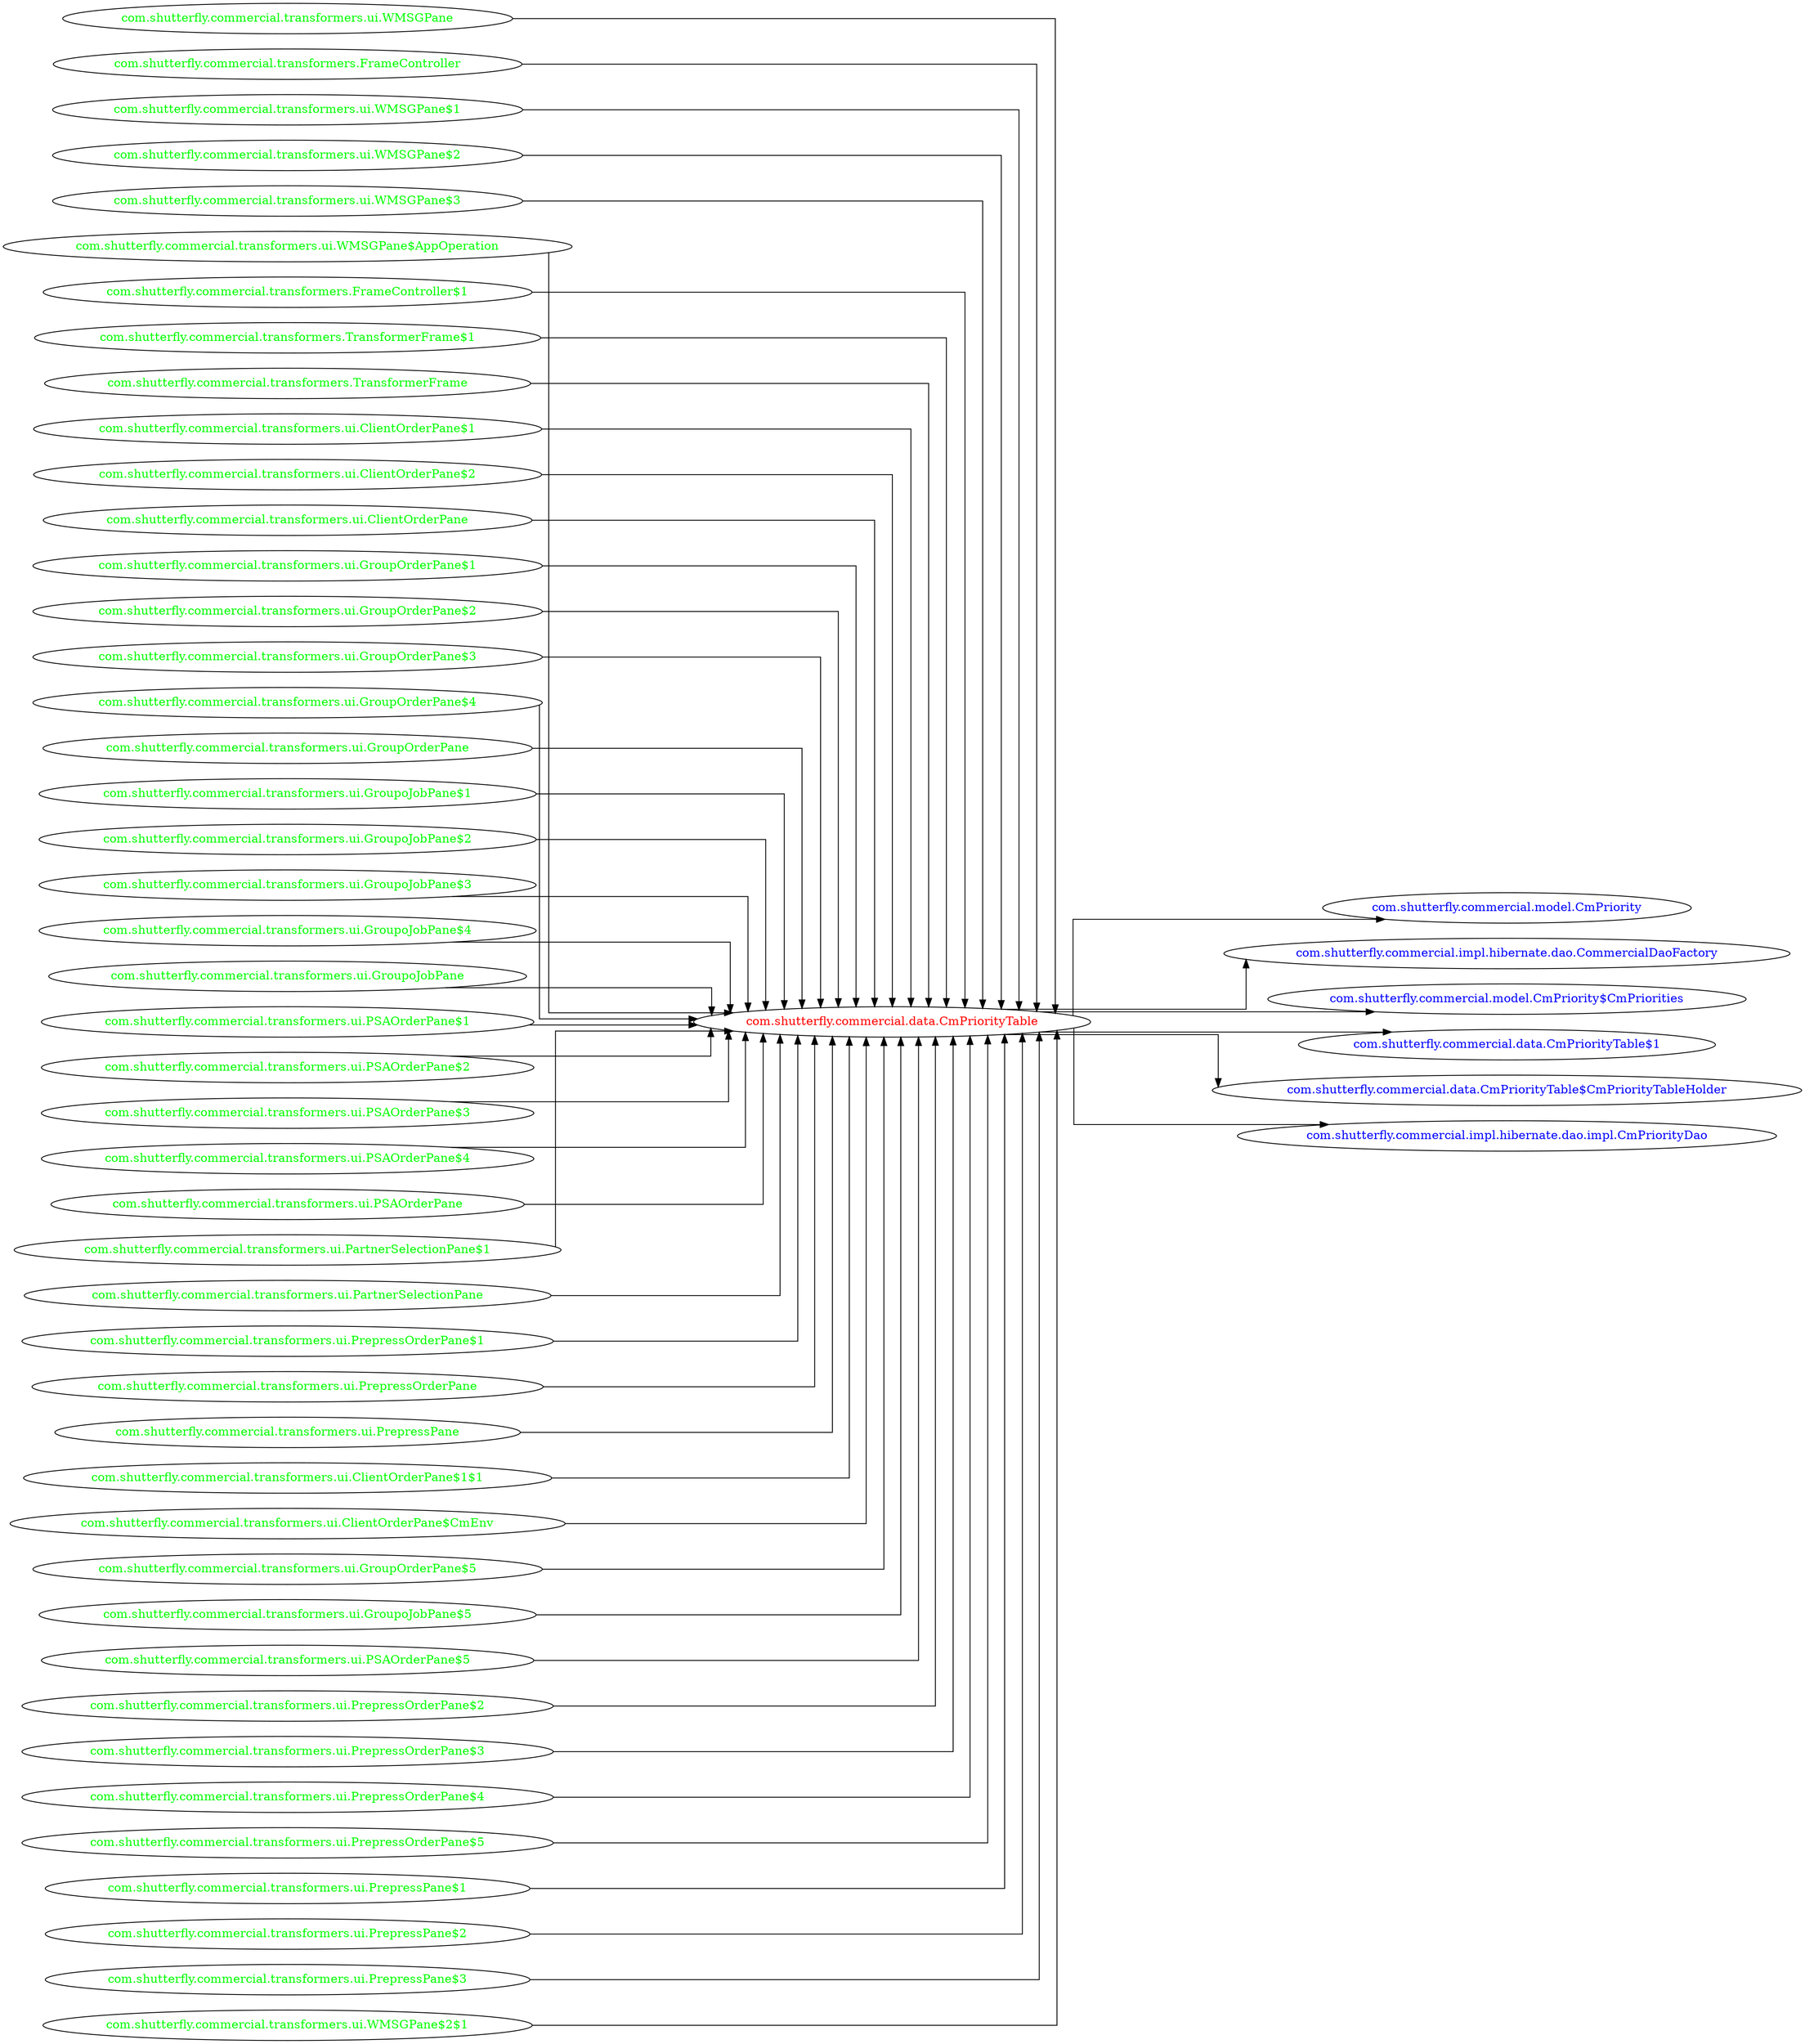 digraph dependencyGraph {
 concentrate=true;
 ranksep="2.0";
 rankdir="LR"; 
 splines="ortho";
"com.shutterfly.commercial.data.CmPriorityTable" [fontcolor="red"];
"com.shutterfly.commercial.model.CmPriority" [ fontcolor="blue" ];
"com.shutterfly.commercial.data.CmPriorityTable"->"com.shutterfly.commercial.model.CmPriority";
"com.shutterfly.commercial.impl.hibernate.dao.CommercialDaoFactory" [ fontcolor="blue" ];
"com.shutterfly.commercial.data.CmPriorityTable"->"com.shutterfly.commercial.impl.hibernate.dao.CommercialDaoFactory";
"com.shutterfly.commercial.model.CmPriority$CmPriorities" [ fontcolor="blue" ];
"com.shutterfly.commercial.data.CmPriorityTable"->"com.shutterfly.commercial.model.CmPriority$CmPriorities";
"com.shutterfly.commercial.data.CmPriorityTable$1" [ fontcolor="blue" ];
"com.shutterfly.commercial.data.CmPriorityTable"->"com.shutterfly.commercial.data.CmPriorityTable$1";
"com.shutterfly.commercial.data.CmPriorityTable$CmPriorityTableHolder" [ fontcolor="blue" ];
"com.shutterfly.commercial.data.CmPriorityTable"->"com.shutterfly.commercial.data.CmPriorityTable$CmPriorityTableHolder";
"com.shutterfly.commercial.impl.hibernate.dao.impl.CmPriorityDao" [ fontcolor="blue" ];
"com.shutterfly.commercial.data.CmPriorityTable"->"com.shutterfly.commercial.impl.hibernate.dao.impl.CmPriorityDao";
"com.shutterfly.commercial.transformers.ui.WMSGPane" [ fontcolor="green" ];
"com.shutterfly.commercial.transformers.ui.WMSGPane"->"com.shutterfly.commercial.data.CmPriorityTable";
"com.shutterfly.commercial.transformers.FrameController" [ fontcolor="green" ];
"com.shutterfly.commercial.transformers.FrameController"->"com.shutterfly.commercial.data.CmPriorityTable";
"com.shutterfly.commercial.transformers.ui.WMSGPane$1" [ fontcolor="green" ];
"com.shutterfly.commercial.transformers.ui.WMSGPane$1"->"com.shutterfly.commercial.data.CmPriorityTable";
"com.shutterfly.commercial.transformers.ui.WMSGPane$2" [ fontcolor="green" ];
"com.shutterfly.commercial.transformers.ui.WMSGPane$2"->"com.shutterfly.commercial.data.CmPriorityTable";
"com.shutterfly.commercial.transformers.ui.WMSGPane$3" [ fontcolor="green" ];
"com.shutterfly.commercial.transformers.ui.WMSGPane$3"->"com.shutterfly.commercial.data.CmPriorityTable";
"com.shutterfly.commercial.transformers.ui.WMSGPane$AppOperation" [ fontcolor="green" ];
"com.shutterfly.commercial.transformers.ui.WMSGPane$AppOperation"->"com.shutterfly.commercial.data.CmPriorityTable";
"com.shutterfly.commercial.transformers.FrameController$1" [ fontcolor="green" ];
"com.shutterfly.commercial.transformers.FrameController$1"->"com.shutterfly.commercial.data.CmPriorityTable";
"com.shutterfly.commercial.transformers.TransformerFrame$1" [ fontcolor="green" ];
"com.shutterfly.commercial.transformers.TransformerFrame$1"->"com.shutterfly.commercial.data.CmPriorityTable";
"com.shutterfly.commercial.transformers.TransformerFrame" [ fontcolor="green" ];
"com.shutterfly.commercial.transformers.TransformerFrame"->"com.shutterfly.commercial.data.CmPriorityTable";
"com.shutterfly.commercial.transformers.ui.ClientOrderPane$1" [ fontcolor="green" ];
"com.shutterfly.commercial.transformers.ui.ClientOrderPane$1"->"com.shutterfly.commercial.data.CmPriorityTable";
"com.shutterfly.commercial.transformers.ui.ClientOrderPane$2" [ fontcolor="green" ];
"com.shutterfly.commercial.transformers.ui.ClientOrderPane$2"->"com.shutterfly.commercial.data.CmPriorityTable";
"com.shutterfly.commercial.transformers.ui.ClientOrderPane" [ fontcolor="green" ];
"com.shutterfly.commercial.transformers.ui.ClientOrderPane"->"com.shutterfly.commercial.data.CmPriorityTable";
"com.shutterfly.commercial.transformers.ui.GroupOrderPane$1" [ fontcolor="green" ];
"com.shutterfly.commercial.transformers.ui.GroupOrderPane$1"->"com.shutterfly.commercial.data.CmPriorityTable";
"com.shutterfly.commercial.transformers.ui.GroupOrderPane$2" [ fontcolor="green" ];
"com.shutterfly.commercial.transformers.ui.GroupOrderPane$2"->"com.shutterfly.commercial.data.CmPriorityTable";
"com.shutterfly.commercial.transformers.ui.GroupOrderPane$3" [ fontcolor="green" ];
"com.shutterfly.commercial.transformers.ui.GroupOrderPane$3"->"com.shutterfly.commercial.data.CmPriorityTable";
"com.shutterfly.commercial.transformers.ui.GroupOrderPane$4" [ fontcolor="green" ];
"com.shutterfly.commercial.transformers.ui.GroupOrderPane$4"->"com.shutterfly.commercial.data.CmPriorityTable";
"com.shutterfly.commercial.transformers.ui.GroupOrderPane" [ fontcolor="green" ];
"com.shutterfly.commercial.transformers.ui.GroupOrderPane"->"com.shutterfly.commercial.data.CmPriorityTable";
"com.shutterfly.commercial.transformers.ui.GroupoJobPane$1" [ fontcolor="green" ];
"com.shutterfly.commercial.transformers.ui.GroupoJobPane$1"->"com.shutterfly.commercial.data.CmPriorityTable";
"com.shutterfly.commercial.transformers.ui.GroupoJobPane$2" [ fontcolor="green" ];
"com.shutterfly.commercial.transformers.ui.GroupoJobPane$2"->"com.shutterfly.commercial.data.CmPriorityTable";
"com.shutterfly.commercial.transformers.ui.GroupoJobPane$3" [ fontcolor="green" ];
"com.shutterfly.commercial.transformers.ui.GroupoJobPane$3"->"com.shutterfly.commercial.data.CmPriorityTable";
"com.shutterfly.commercial.transformers.ui.GroupoJobPane$4" [ fontcolor="green" ];
"com.shutterfly.commercial.transformers.ui.GroupoJobPane$4"->"com.shutterfly.commercial.data.CmPriorityTable";
"com.shutterfly.commercial.transformers.ui.GroupoJobPane" [ fontcolor="green" ];
"com.shutterfly.commercial.transformers.ui.GroupoJobPane"->"com.shutterfly.commercial.data.CmPriorityTable";
"com.shutterfly.commercial.transformers.ui.PSAOrderPane$1" [ fontcolor="green" ];
"com.shutterfly.commercial.transformers.ui.PSAOrderPane$1"->"com.shutterfly.commercial.data.CmPriorityTable";
"com.shutterfly.commercial.transformers.ui.PSAOrderPane$2" [ fontcolor="green" ];
"com.shutterfly.commercial.transformers.ui.PSAOrderPane$2"->"com.shutterfly.commercial.data.CmPriorityTable";
"com.shutterfly.commercial.transformers.ui.PSAOrderPane$3" [ fontcolor="green" ];
"com.shutterfly.commercial.transformers.ui.PSAOrderPane$3"->"com.shutterfly.commercial.data.CmPriorityTable";
"com.shutterfly.commercial.transformers.ui.PSAOrderPane$4" [ fontcolor="green" ];
"com.shutterfly.commercial.transformers.ui.PSAOrderPane$4"->"com.shutterfly.commercial.data.CmPriorityTable";
"com.shutterfly.commercial.transformers.ui.PSAOrderPane" [ fontcolor="green" ];
"com.shutterfly.commercial.transformers.ui.PSAOrderPane"->"com.shutterfly.commercial.data.CmPriorityTable";
"com.shutterfly.commercial.transformers.ui.PartnerSelectionPane$1" [ fontcolor="green" ];
"com.shutterfly.commercial.transformers.ui.PartnerSelectionPane$1"->"com.shutterfly.commercial.data.CmPriorityTable";
"com.shutterfly.commercial.transformers.ui.PartnerSelectionPane" [ fontcolor="green" ];
"com.shutterfly.commercial.transformers.ui.PartnerSelectionPane"->"com.shutterfly.commercial.data.CmPriorityTable";
"com.shutterfly.commercial.transformers.ui.PrepressOrderPane$1" [ fontcolor="green" ];
"com.shutterfly.commercial.transformers.ui.PrepressOrderPane$1"->"com.shutterfly.commercial.data.CmPriorityTable";
"com.shutterfly.commercial.transformers.ui.PrepressOrderPane" [ fontcolor="green" ];
"com.shutterfly.commercial.transformers.ui.PrepressOrderPane"->"com.shutterfly.commercial.data.CmPriorityTable";
"com.shutterfly.commercial.transformers.ui.PrepressPane" [ fontcolor="green" ];
"com.shutterfly.commercial.transformers.ui.PrepressPane"->"com.shutterfly.commercial.data.CmPriorityTable";
"com.shutterfly.commercial.transformers.ui.ClientOrderPane$1$1" [ fontcolor="green" ];
"com.shutterfly.commercial.transformers.ui.ClientOrderPane$1$1"->"com.shutterfly.commercial.data.CmPriorityTable";
"com.shutterfly.commercial.transformers.ui.ClientOrderPane$CmEnv" [ fontcolor="green" ];
"com.shutterfly.commercial.transformers.ui.ClientOrderPane$CmEnv"->"com.shutterfly.commercial.data.CmPriorityTable";
"com.shutterfly.commercial.transformers.ui.GroupOrderPane$5" [ fontcolor="green" ];
"com.shutterfly.commercial.transformers.ui.GroupOrderPane$5"->"com.shutterfly.commercial.data.CmPriorityTable";
"com.shutterfly.commercial.transformers.ui.GroupoJobPane$5" [ fontcolor="green" ];
"com.shutterfly.commercial.transformers.ui.GroupoJobPane$5"->"com.shutterfly.commercial.data.CmPriorityTable";
"com.shutterfly.commercial.transformers.ui.PSAOrderPane$5" [ fontcolor="green" ];
"com.shutterfly.commercial.transformers.ui.PSAOrderPane$5"->"com.shutterfly.commercial.data.CmPriorityTable";
"com.shutterfly.commercial.transformers.ui.PrepressOrderPane$2" [ fontcolor="green" ];
"com.shutterfly.commercial.transformers.ui.PrepressOrderPane$2"->"com.shutterfly.commercial.data.CmPriorityTable";
"com.shutterfly.commercial.transformers.ui.PrepressOrderPane$3" [ fontcolor="green" ];
"com.shutterfly.commercial.transformers.ui.PrepressOrderPane$3"->"com.shutterfly.commercial.data.CmPriorityTable";
"com.shutterfly.commercial.transformers.ui.PrepressOrderPane$4" [ fontcolor="green" ];
"com.shutterfly.commercial.transformers.ui.PrepressOrderPane$4"->"com.shutterfly.commercial.data.CmPriorityTable";
"com.shutterfly.commercial.transformers.ui.PrepressOrderPane$5" [ fontcolor="green" ];
"com.shutterfly.commercial.transformers.ui.PrepressOrderPane$5"->"com.shutterfly.commercial.data.CmPriorityTable";
"com.shutterfly.commercial.transformers.ui.PrepressPane$1" [ fontcolor="green" ];
"com.shutterfly.commercial.transformers.ui.PrepressPane$1"->"com.shutterfly.commercial.data.CmPriorityTable";
"com.shutterfly.commercial.transformers.ui.PrepressPane$2" [ fontcolor="green" ];
"com.shutterfly.commercial.transformers.ui.PrepressPane$2"->"com.shutterfly.commercial.data.CmPriorityTable";
"com.shutterfly.commercial.transformers.ui.PrepressPane$3" [ fontcolor="green" ];
"com.shutterfly.commercial.transformers.ui.PrepressPane$3"->"com.shutterfly.commercial.data.CmPriorityTable";
"com.shutterfly.commercial.transformers.ui.WMSGPane$2$1" [ fontcolor="green" ];
"com.shutterfly.commercial.transformers.ui.WMSGPane$2$1"->"com.shutterfly.commercial.data.CmPriorityTable";
}